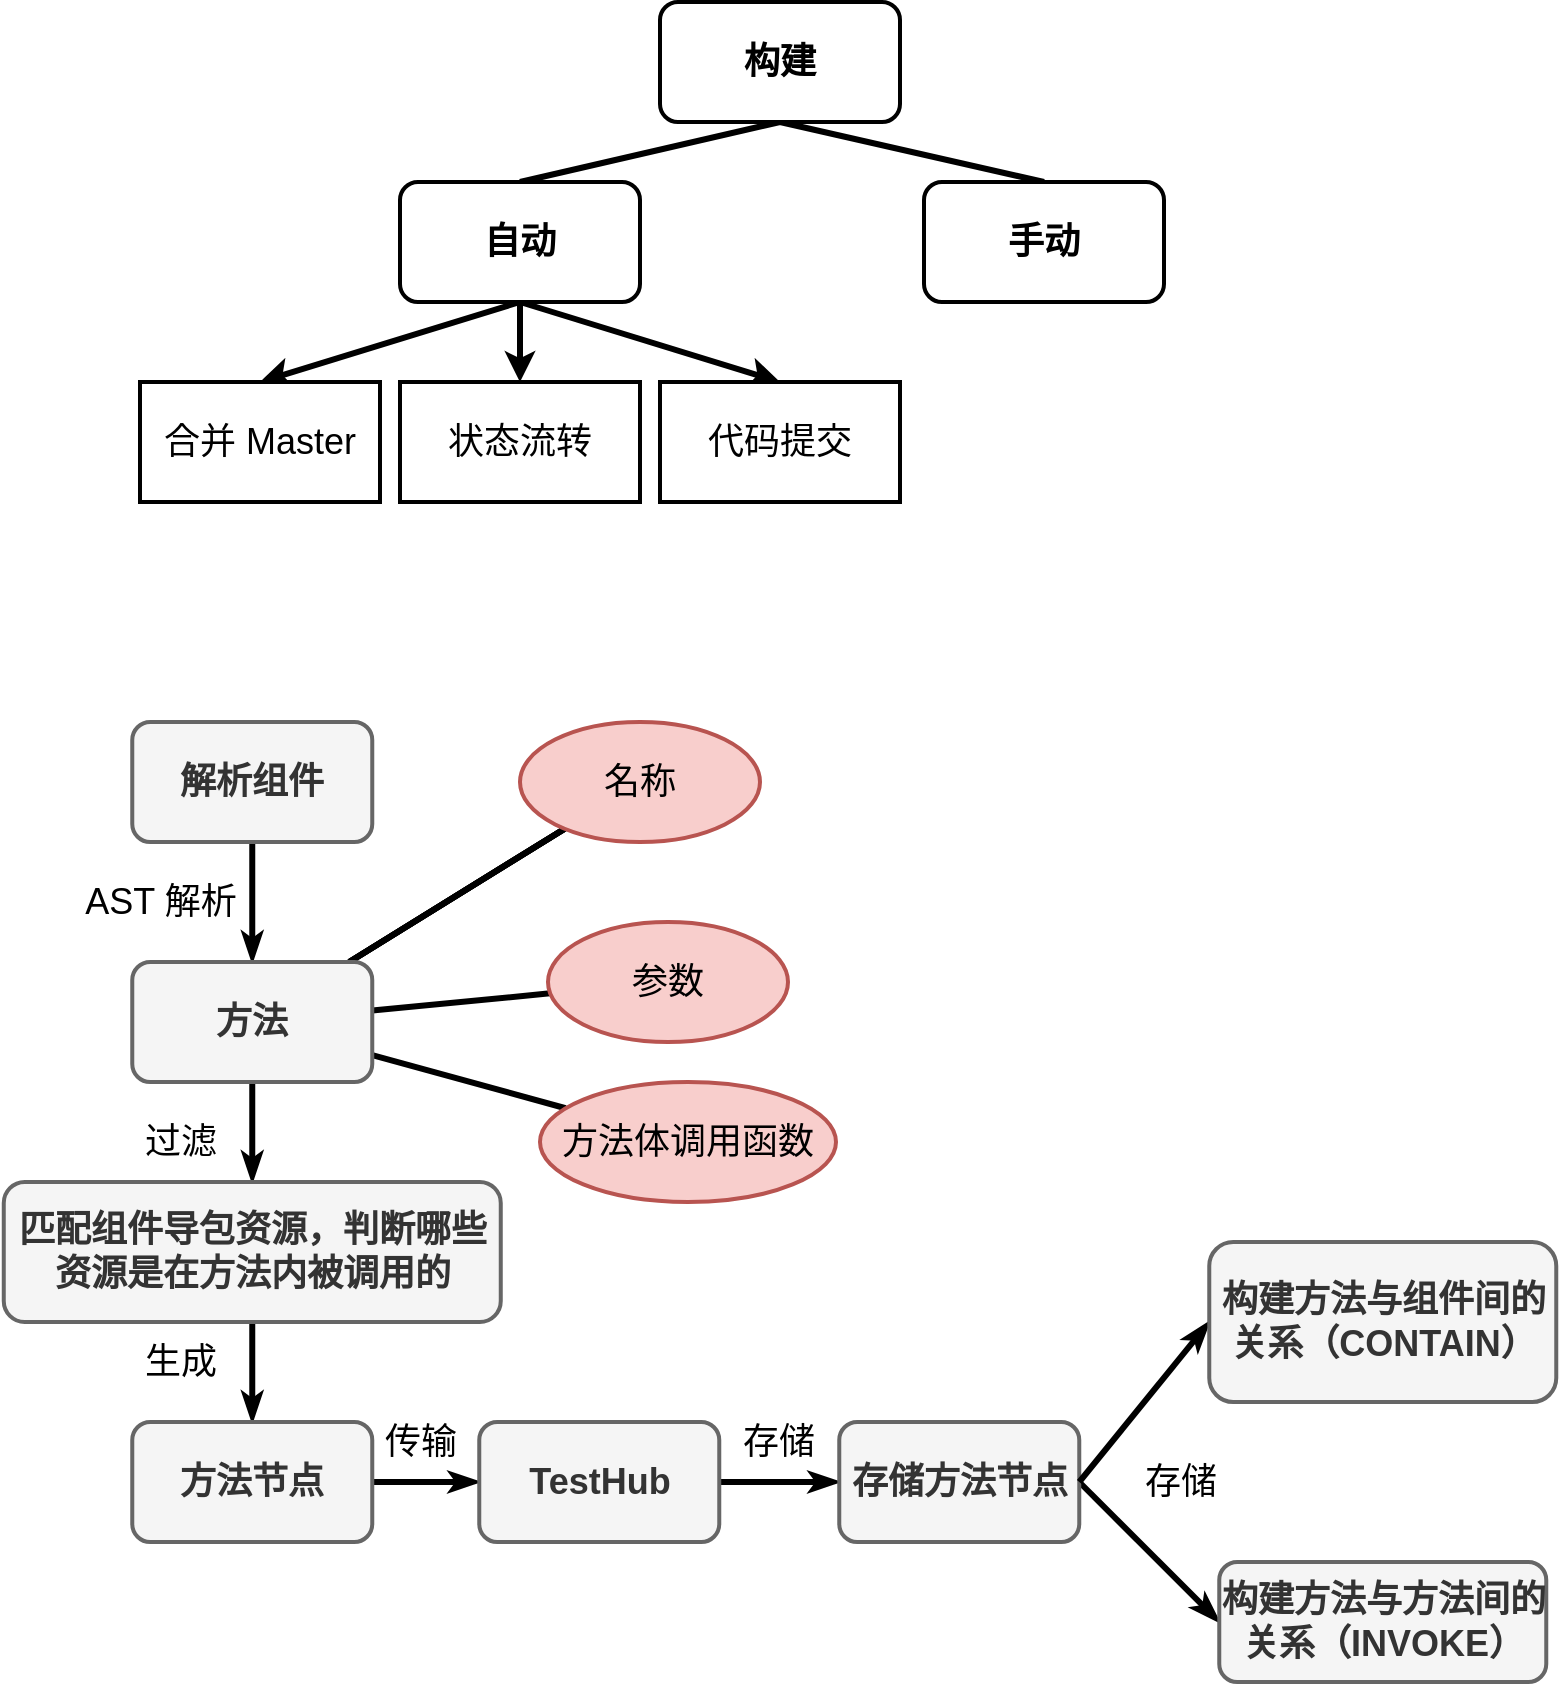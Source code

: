 <mxfile version="18.0.5" type="github">
  <diagram id="OAQBumTCi4VNMYvm5W2r" name="第 1 页">
    <mxGraphModel dx="2066" dy="1129" grid="1" gridSize="10" guides="1" tooltips="1" connect="1" arrows="1" fold="1" page="1" pageScale="1" pageWidth="827" pageHeight="1169" math="0" shadow="0">
      <root>
        <mxCell id="0" />
        <mxCell id="1" parent="0" />
        <mxCell id="h8ZU28KvVE-qXobPjvcc-4" style="rounded=0;orthogonalLoop=1;jettySize=auto;html=1;exitX=0.5;exitY=1;exitDx=0;exitDy=0;fontSize=18;entryX=0.5;entryY=0;entryDx=0;entryDy=0;strokeWidth=3;endArrow=none;endFill=0;" edge="1" parent="1" source="h8ZU28KvVE-qXobPjvcc-1" target="h8ZU28KvVE-qXobPjvcc-2">
          <mxGeometry relative="1" as="geometry" />
        </mxCell>
        <mxCell id="h8ZU28KvVE-qXobPjvcc-5" style="rounded=0;orthogonalLoop=1;jettySize=auto;html=1;exitX=0.5;exitY=1;exitDx=0;exitDy=0;fontSize=18;entryX=0.5;entryY=0;entryDx=0;entryDy=0;strokeWidth=3;endArrow=none;endFill=0;" edge="1" parent="1" source="h8ZU28KvVE-qXobPjvcc-1" target="h8ZU28KvVE-qXobPjvcc-3">
          <mxGeometry relative="1" as="geometry" />
        </mxCell>
        <mxCell id="h8ZU28KvVE-qXobPjvcc-1" value="&lt;b&gt;&lt;font style=&quot;font-size: 18px;&quot;&gt;构建&lt;/font&gt;&lt;/b&gt;" style="rounded=1;whiteSpace=wrap;html=1;strokeWidth=2;" vertex="1" parent="1">
          <mxGeometry x="350" y="40" width="120" height="60" as="geometry" />
        </mxCell>
        <mxCell id="h8ZU28KvVE-qXobPjvcc-6" style="rounded=0;orthogonalLoop=1;jettySize=auto;html=1;exitX=0.5;exitY=1;exitDx=0;exitDy=0;fontSize=18;entryX=0.5;entryY=0;entryDx=0;entryDy=0;strokeWidth=3;" edge="1" parent="1" source="h8ZU28KvVE-qXobPjvcc-2" target="h8ZU28KvVE-qXobPjvcc-7">
          <mxGeometry relative="1" as="geometry">
            <mxPoint x="110" y="260" as="targetPoint" />
          </mxGeometry>
        </mxCell>
        <mxCell id="h8ZU28KvVE-qXobPjvcc-10" style="edgeStyle=none;rounded=0;orthogonalLoop=1;jettySize=auto;html=1;exitX=0.5;exitY=1;exitDx=0;exitDy=0;entryX=0.5;entryY=0;entryDx=0;entryDy=0;fontSize=18;strokeWidth=3;" edge="1" parent="1" source="h8ZU28KvVE-qXobPjvcc-2" target="h8ZU28KvVE-qXobPjvcc-8">
          <mxGeometry relative="1" as="geometry" />
        </mxCell>
        <mxCell id="h8ZU28KvVE-qXobPjvcc-11" style="edgeStyle=none;rounded=0;orthogonalLoop=1;jettySize=auto;html=1;exitX=0.5;exitY=1;exitDx=0;exitDy=0;entryX=0.5;entryY=0;entryDx=0;entryDy=0;fontSize=18;strokeWidth=3;" edge="1" parent="1" source="h8ZU28KvVE-qXobPjvcc-2" target="h8ZU28KvVE-qXobPjvcc-9">
          <mxGeometry relative="1" as="geometry" />
        </mxCell>
        <mxCell id="h8ZU28KvVE-qXobPjvcc-2" value="&lt;b&gt;&lt;font style=&quot;font-size: 18px;&quot;&gt;自动&lt;/font&gt;&lt;/b&gt;" style="rounded=1;whiteSpace=wrap;html=1;strokeWidth=2;" vertex="1" parent="1">
          <mxGeometry x="220" y="130" width="120" height="60" as="geometry" />
        </mxCell>
        <mxCell id="h8ZU28KvVE-qXobPjvcc-3" value="&lt;span style=&quot;font-size: 18px;&quot;&gt;&lt;b&gt;手动&lt;/b&gt;&lt;/span&gt;" style="rounded=1;whiteSpace=wrap;html=1;strokeWidth=2;" vertex="1" parent="1">
          <mxGeometry x="482" y="130" width="120" height="60" as="geometry" />
        </mxCell>
        <mxCell id="h8ZU28KvVE-qXobPjvcc-7" value="合并 Master" style="whiteSpace=wrap;html=1;fontSize=18;strokeWidth=2;" vertex="1" parent="1">
          <mxGeometry x="90" y="230" width="120" height="60" as="geometry" />
        </mxCell>
        <mxCell id="h8ZU28KvVE-qXobPjvcc-8" value="状态流转" style="whiteSpace=wrap;html=1;fontSize=18;strokeWidth=2;" vertex="1" parent="1">
          <mxGeometry x="220" y="230" width="120" height="60" as="geometry" />
        </mxCell>
        <mxCell id="h8ZU28KvVE-qXobPjvcc-9" value="代码提交" style="whiteSpace=wrap;html=1;fontSize=18;strokeWidth=2;" vertex="1" parent="1">
          <mxGeometry x="350" y="230" width="120" height="60" as="geometry" />
        </mxCell>
        <mxCell id="h8ZU28KvVE-qXobPjvcc-14" value="" style="edgeStyle=none;rounded=0;orthogonalLoop=1;jettySize=auto;html=1;fontSize=18;endArrow=classicThin;endFill=1;strokeWidth=3;" edge="1" parent="1" source="h8ZU28KvVE-qXobPjvcc-12" target="h8ZU28KvVE-qXobPjvcc-13">
          <mxGeometry relative="1" as="geometry" />
        </mxCell>
        <mxCell id="h8ZU28KvVE-qXobPjvcc-36" value="AST 解析" style="edgeLabel;html=1;align=center;verticalAlign=middle;resizable=0;points=[];fontSize=18;" vertex="1" connectable="0" parent="h8ZU28KvVE-qXobPjvcc-14">
          <mxGeometry x="0.133" relative="1" as="geometry">
            <mxPoint x="-46" y="-4" as="offset" />
          </mxGeometry>
        </mxCell>
        <mxCell id="h8ZU28KvVE-qXobPjvcc-12" value="解析组件" style="rounded=1;whiteSpace=wrap;html=1;fontSize=18;strokeWidth=2;fillColor=#f5f5f5;fontColor=#333333;strokeColor=#666666;fontStyle=1" vertex="1" parent="1">
          <mxGeometry x="86.13" y="400" width="120" height="60" as="geometry" />
        </mxCell>
        <mxCell id="h8ZU28KvVE-qXobPjvcc-16" value="" style="edgeStyle=none;rounded=0;orthogonalLoop=1;jettySize=auto;html=1;fontSize=18;endArrow=none;endFill=0;strokeWidth=3;" edge="1" parent="1" source="h8ZU28KvVE-qXobPjvcc-13" target="h8ZU28KvVE-qXobPjvcc-15">
          <mxGeometry relative="1" as="geometry" />
        </mxCell>
        <mxCell id="h8ZU28KvVE-qXobPjvcc-17" value="" style="edgeStyle=none;rounded=0;orthogonalLoop=1;jettySize=auto;html=1;fontSize=18;endArrow=none;endFill=0;strokeWidth=3;" edge="1" parent="1" source="h8ZU28KvVE-qXobPjvcc-13" target="h8ZU28KvVE-qXobPjvcc-15">
          <mxGeometry relative="1" as="geometry" />
        </mxCell>
        <mxCell id="h8ZU28KvVE-qXobPjvcc-18" value="" style="edgeStyle=none;rounded=0;orthogonalLoop=1;jettySize=auto;html=1;fontSize=18;endArrow=none;endFill=0;strokeWidth=3;" edge="1" parent="1" source="h8ZU28KvVE-qXobPjvcc-13" target="h8ZU28KvVE-qXobPjvcc-15">
          <mxGeometry relative="1" as="geometry" />
        </mxCell>
        <mxCell id="h8ZU28KvVE-qXobPjvcc-19" value="" style="edgeStyle=none;rounded=0;orthogonalLoop=1;jettySize=auto;html=1;fontSize=18;endArrow=none;endFill=0;strokeWidth=3;" edge="1" parent="1" source="h8ZU28KvVE-qXobPjvcc-13" target="h8ZU28KvVE-qXobPjvcc-15">
          <mxGeometry relative="1" as="geometry" />
        </mxCell>
        <mxCell id="h8ZU28KvVE-qXobPjvcc-21" value="" style="edgeStyle=none;rounded=0;orthogonalLoop=1;jettySize=auto;html=1;fontSize=18;endArrow=none;endFill=0;strokeWidth=3;" edge="1" parent="1" source="h8ZU28KvVE-qXobPjvcc-13" target="h8ZU28KvVE-qXobPjvcc-20">
          <mxGeometry relative="1" as="geometry" />
        </mxCell>
        <mxCell id="h8ZU28KvVE-qXobPjvcc-23" value="" style="edgeStyle=none;rounded=0;orthogonalLoop=1;jettySize=auto;html=1;fontSize=18;endArrow=none;endFill=0;strokeWidth=3;" edge="1" parent="1" source="h8ZU28KvVE-qXobPjvcc-13" target="h8ZU28KvVE-qXobPjvcc-22">
          <mxGeometry relative="1" as="geometry" />
        </mxCell>
        <mxCell id="h8ZU28KvVE-qXobPjvcc-25" value="" style="edgeStyle=none;rounded=0;orthogonalLoop=1;jettySize=auto;html=1;fontSize=18;endArrow=classicThin;endFill=1;strokeWidth=3;" edge="1" parent="1" source="h8ZU28KvVE-qXobPjvcc-13" target="h8ZU28KvVE-qXobPjvcc-24">
          <mxGeometry relative="1" as="geometry" />
        </mxCell>
        <mxCell id="h8ZU28KvVE-qXobPjvcc-37" value="过滤" style="edgeLabel;html=1;align=center;verticalAlign=middle;resizable=0;points=[];fontSize=18;" vertex="1" connectable="0" parent="h8ZU28KvVE-qXobPjvcc-25">
          <mxGeometry x="0.32" y="-2" relative="1" as="geometry">
            <mxPoint x="-34" y="-3" as="offset" />
          </mxGeometry>
        </mxCell>
        <mxCell id="h8ZU28KvVE-qXobPjvcc-13" value="方法" style="whiteSpace=wrap;html=1;fontSize=18;rounded=1;strokeWidth=2;fillColor=#f5f5f5;fontColor=#333333;strokeColor=#666666;fontStyle=1" vertex="1" parent="1">
          <mxGeometry x="86.13" y="520" width="120" height="60" as="geometry" />
        </mxCell>
        <mxCell id="h8ZU28KvVE-qXobPjvcc-15" value="名称" style="ellipse;whiteSpace=wrap;html=1;fontSize=18;rounded=1;strokeWidth=2;fillColor=#f8cecc;strokeColor=#b85450;" vertex="1" parent="1">
          <mxGeometry x="280" y="400" width="120" height="60" as="geometry" />
        </mxCell>
        <mxCell id="h8ZU28KvVE-qXobPjvcc-20" value="参数" style="ellipse;whiteSpace=wrap;html=1;fontSize=18;rounded=1;strokeWidth=2;fillColor=#f8cecc;strokeColor=#b85450;" vertex="1" parent="1">
          <mxGeometry x="294" y="500" width="120" height="60" as="geometry" />
        </mxCell>
        <mxCell id="h8ZU28KvVE-qXobPjvcc-22" value="方法体调用函数" style="ellipse;whiteSpace=wrap;html=1;fontSize=18;rounded=1;strokeWidth=2;fillColor=#f8cecc;strokeColor=#b85450;" vertex="1" parent="1">
          <mxGeometry x="290" y="580" width="148" height="60" as="geometry" />
        </mxCell>
        <mxCell id="h8ZU28KvVE-qXobPjvcc-27" value="" style="edgeStyle=none;rounded=0;orthogonalLoop=1;jettySize=auto;html=1;fontSize=18;endArrow=classicThin;endFill=1;strokeWidth=3;" edge="1" parent="1" source="h8ZU28KvVE-qXobPjvcc-24" target="h8ZU28KvVE-qXobPjvcc-26">
          <mxGeometry relative="1" as="geometry" />
        </mxCell>
        <mxCell id="h8ZU28KvVE-qXobPjvcc-38" value="生成" style="edgeLabel;html=1;align=center;verticalAlign=middle;resizable=0;points=[];fontSize=18;" vertex="1" connectable="0" parent="h8ZU28KvVE-qXobPjvcc-27">
          <mxGeometry x="-0.2" relative="1" as="geometry">
            <mxPoint x="-36" as="offset" />
          </mxGeometry>
        </mxCell>
        <mxCell id="h8ZU28KvVE-qXobPjvcc-24" value="匹配组件导包资源，判断哪些资源是在方法内被调用的" style="whiteSpace=wrap;html=1;fontSize=18;rounded=1;strokeWidth=2;fillColor=#f5f5f5;fontColor=#333333;strokeColor=#666666;fontStyle=1" vertex="1" parent="1">
          <mxGeometry x="21.88" y="630" width="248.5" height="70" as="geometry" />
        </mxCell>
        <mxCell id="h8ZU28KvVE-qXobPjvcc-29" value="" style="edgeStyle=none;rounded=0;orthogonalLoop=1;jettySize=auto;html=1;fontSize=18;endArrow=classicThin;endFill=1;strokeWidth=3;" edge="1" parent="1" source="h8ZU28KvVE-qXobPjvcc-26" target="h8ZU28KvVE-qXobPjvcc-28">
          <mxGeometry relative="1" as="geometry" />
        </mxCell>
        <mxCell id="h8ZU28KvVE-qXobPjvcc-39" value="传输" style="edgeLabel;html=1;align=center;verticalAlign=middle;resizable=0;points=[];fontSize=18;" vertex="1" connectable="0" parent="h8ZU28KvVE-qXobPjvcc-29">
          <mxGeometry x="-0.047" y="3" relative="1" as="geometry">
            <mxPoint x="-2" y="-17" as="offset" />
          </mxGeometry>
        </mxCell>
        <mxCell id="h8ZU28KvVE-qXobPjvcc-26" value="方法节点" style="whiteSpace=wrap;html=1;fontSize=18;rounded=1;strokeWidth=2;fillColor=#f5f5f5;fontColor=#333333;strokeColor=#666666;fontStyle=1" vertex="1" parent="1">
          <mxGeometry x="86.13" y="750" width="120" height="60" as="geometry" />
        </mxCell>
        <mxCell id="h8ZU28KvVE-qXobPjvcc-31" value="" style="edgeStyle=none;rounded=0;orthogonalLoop=1;jettySize=auto;html=1;fontSize=18;endArrow=classicThin;endFill=1;strokeWidth=3;" edge="1" parent="1" source="h8ZU28KvVE-qXobPjvcc-28" target="h8ZU28KvVE-qXobPjvcc-30">
          <mxGeometry relative="1" as="geometry">
            <Array as="points" />
          </mxGeometry>
        </mxCell>
        <mxCell id="h8ZU28KvVE-qXobPjvcc-40" value="存储" style="edgeLabel;html=1;align=center;verticalAlign=middle;resizable=0;points=[];fontSize=18;" vertex="1" connectable="0" parent="h8ZU28KvVE-qXobPjvcc-31">
          <mxGeometry x="0.333" y="-4" relative="1" as="geometry">
            <mxPoint x="-11" y="-24" as="offset" />
          </mxGeometry>
        </mxCell>
        <mxCell id="h8ZU28KvVE-qXobPjvcc-28" value="TestHub" style="whiteSpace=wrap;html=1;fontSize=18;rounded=1;strokeWidth=2;fillColor=#f5f5f5;fontColor=#333333;strokeColor=#666666;fontStyle=1" vertex="1" parent="1">
          <mxGeometry x="259.63" y="750" width="120" height="60" as="geometry" />
        </mxCell>
        <mxCell id="h8ZU28KvVE-qXobPjvcc-33" value="" style="edgeStyle=none;rounded=0;orthogonalLoop=1;jettySize=auto;html=1;fontSize=18;endArrow=classicThin;endFill=1;strokeWidth=3;entryX=0;entryY=0.5;entryDx=0;entryDy=0;" edge="1" parent="1" target="h8ZU28KvVE-qXobPjvcc-32">
          <mxGeometry relative="1" as="geometry">
            <mxPoint x="559.63" y="780" as="sourcePoint" />
          </mxGeometry>
        </mxCell>
        <mxCell id="h8ZU28KvVE-qXobPjvcc-41" value="存储" style="edgeLabel;html=1;align=center;verticalAlign=middle;resizable=0;points=[];fontSize=18;" vertex="1" connectable="0" parent="h8ZU28KvVE-qXobPjvcc-33">
          <mxGeometry x="-0.057" relative="1" as="geometry">
            <mxPoint x="17" y="-33" as="offset" />
          </mxGeometry>
        </mxCell>
        <mxCell id="h8ZU28KvVE-qXobPjvcc-30" value="存储方法节点" style="whiteSpace=wrap;html=1;fontSize=18;rounded=1;strokeWidth=2;fillColor=#f5f5f5;fontColor=#333333;strokeColor=#666666;fontStyle=1" vertex="1" parent="1">
          <mxGeometry x="439.63" y="750" width="120" height="60" as="geometry" />
        </mxCell>
        <mxCell id="h8ZU28KvVE-qXobPjvcc-35" value="" style="edgeStyle=none;rounded=0;orthogonalLoop=1;jettySize=auto;html=1;fontSize=18;endArrow=classicThin;endFill=1;strokeWidth=3;exitX=1;exitY=0.5;exitDx=0;exitDy=0;entryX=0;entryY=0.5;entryDx=0;entryDy=0;" edge="1" parent="1" source="h8ZU28KvVE-qXobPjvcc-30" target="h8ZU28KvVE-qXobPjvcc-34">
          <mxGeometry relative="1" as="geometry" />
        </mxCell>
        <mxCell id="h8ZU28KvVE-qXobPjvcc-32" value="构建方法与方法间的关系（INVOKE）" style="whiteSpace=wrap;html=1;fontSize=18;rounded=1;strokeWidth=2;fillColor=#f5f5f5;fontColor=#333333;strokeColor=#666666;fontStyle=1" vertex="1" parent="1">
          <mxGeometry x="629.63" y="820" width="163.5" height="60" as="geometry" />
        </mxCell>
        <mxCell id="h8ZU28KvVE-qXobPjvcc-34" value="构建方法与组件间的关系（CONTAIN）" style="whiteSpace=wrap;html=1;fontSize=18;rounded=1;strokeWidth=2;fillColor=#f5f5f5;fontColor=#333333;strokeColor=#666666;fontStyle=1" vertex="1" parent="1">
          <mxGeometry x="624.63" y="660" width="173.5" height="80" as="geometry" />
        </mxCell>
      </root>
    </mxGraphModel>
  </diagram>
</mxfile>
